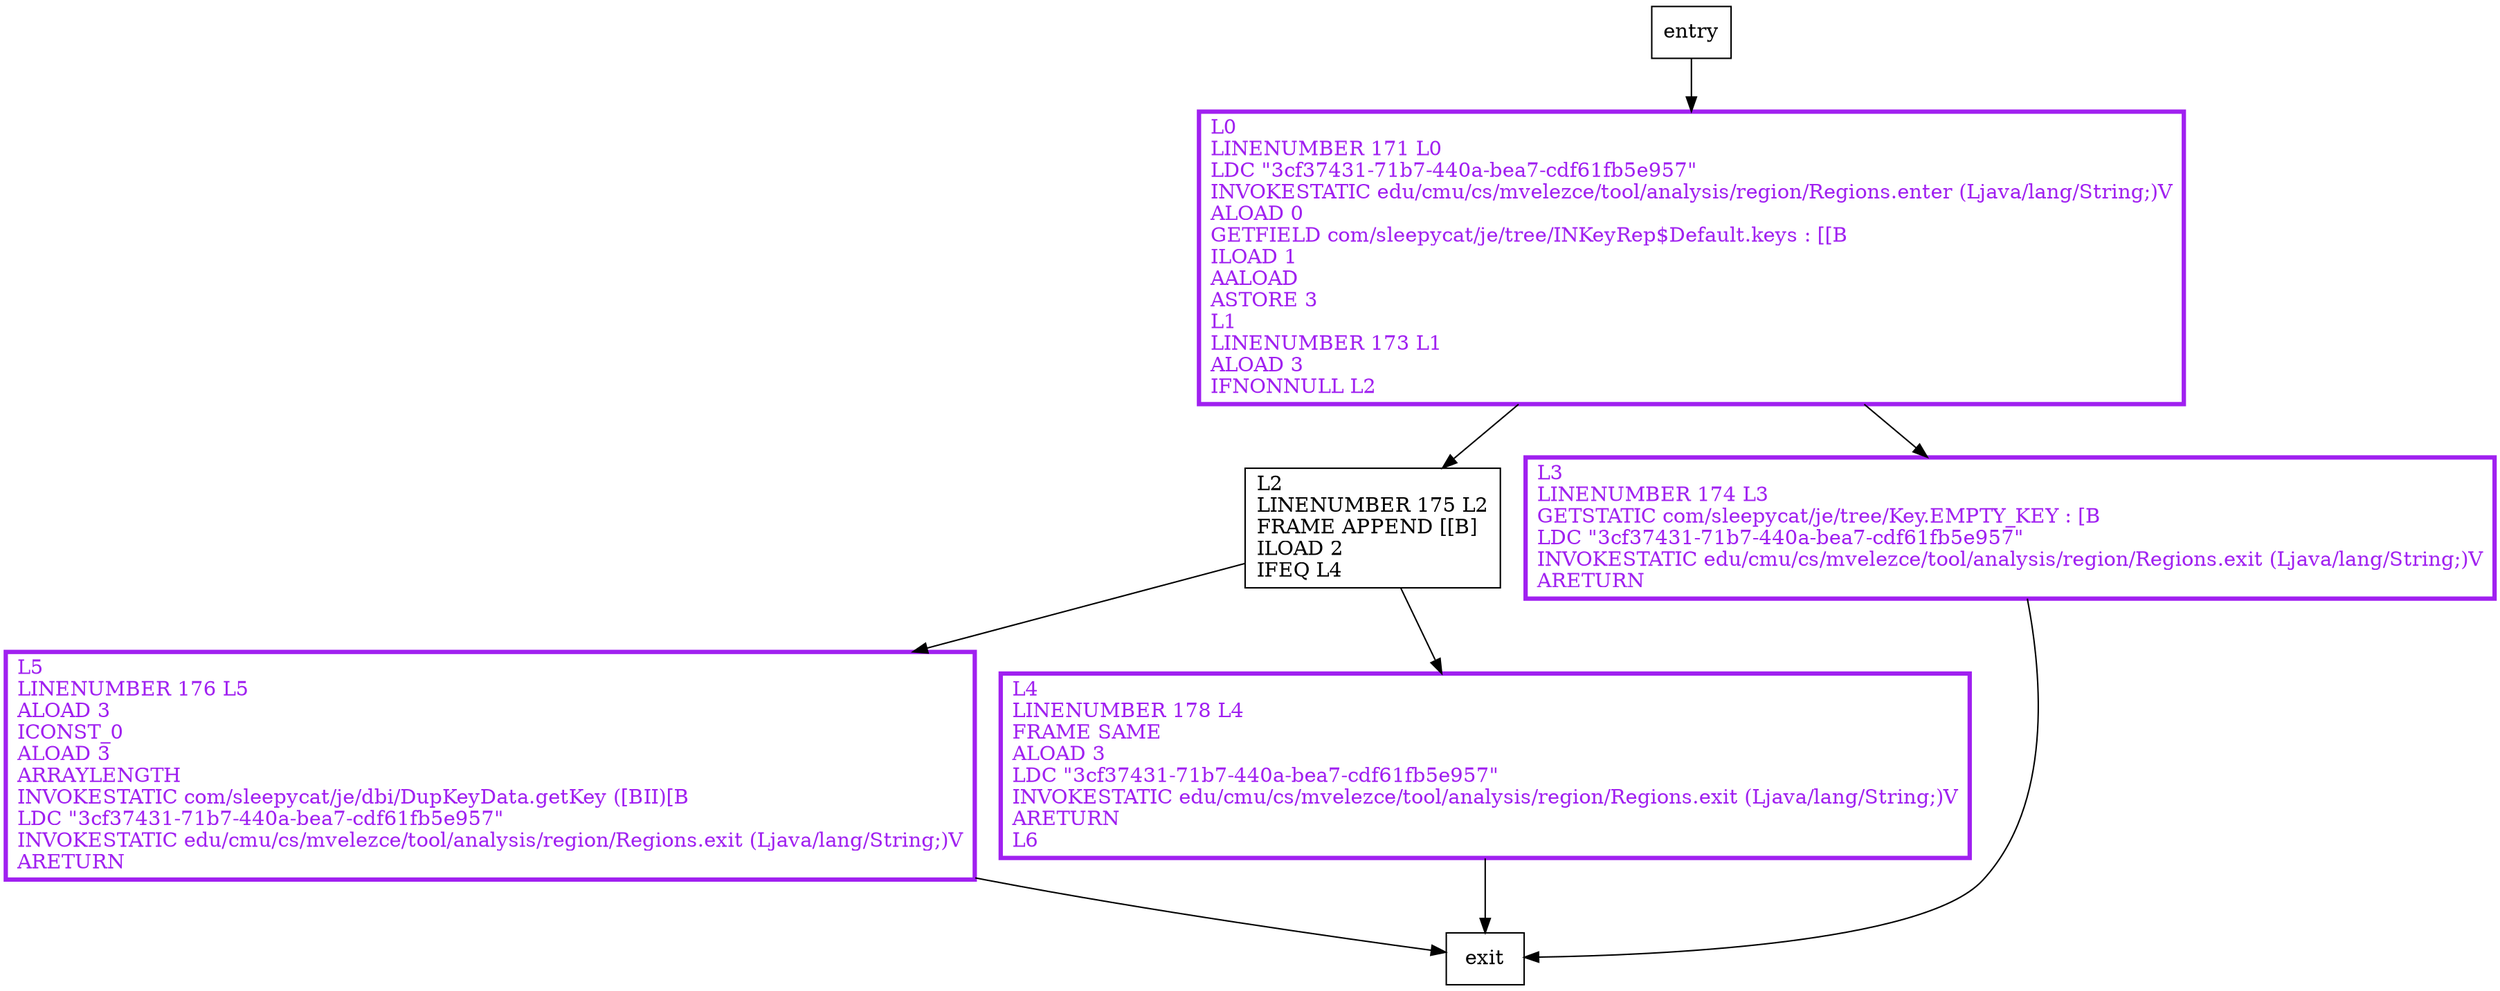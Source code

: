digraph getKey {
node [shape=record];
1858942924 [label="L2\lLINENUMBER 175 L2\lFRAME APPEND [[B]\lILOAD 2\lIFEQ L4\l"];
1733157564 [label="L3\lLINENUMBER 174 L3\lGETSTATIC com/sleepycat/je/tree/Key.EMPTY_KEY : [B\lLDC \"3cf37431-71b7-440a-bea7-cdf61fb5e957\"\lINVOKESTATIC edu/cmu/cs/mvelezce/tool/analysis/region/Regions.exit (Ljava/lang/String;)V\lARETURN\l"];
1760305572 [label="L0\lLINENUMBER 171 L0\lLDC \"3cf37431-71b7-440a-bea7-cdf61fb5e957\"\lINVOKESTATIC edu/cmu/cs/mvelezce/tool/analysis/region/Regions.enter (Ljava/lang/String;)V\lALOAD 0\lGETFIELD com/sleepycat/je/tree/INKeyRep$Default.keys : [[B\lILOAD 1\lAALOAD\lASTORE 3\lL1\lLINENUMBER 173 L1\lALOAD 3\lIFNONNULL L2\l"];
726956616 [label="L5\lLINENUMBER 176 L5\lALOAD 3\lICONST_0\lALOAD 3\lARRAYLENGTH\lINVOKESTATIC com/sleepycat/je/dbi/DupKeyData.getKey ([BII)[B\lLDC \"3cf37431-71b7-440a-bea7-cdf61fb5e957\"\lINVOKESTATIC edu/cmu/cs/mvelezce/tool/analysis/region/Regions.exit (Ljava/lang/String;)V\lARETURN\l"];
582786746 [label="L4\lLINENUMBER 178 L4\lFRAME SAME\lALOAD 3\lLDC \"3cf37431-71b7-440a-bea7-cdf61fb5e957\"\lINVOKESTATIC edu/cmu/cs/mvelezce/tool/analysis/region/Regions.exit (Ljava/lang/String;)V\lARETURN\lL6\l"];
entry;
exit;
entry -> 1760305572;
1858942924 -> 726956616;
1858942924 -> 582786746;
1733157564 -> exit;
1760305572 -> 1858942924;
1760305572 -> 1733157564;
726956616 -> exit;
582786746 -> exit;
1733157564[fontcolor="purple", penwidth=3, color="purple"];
1760305572[fontcolor="purple", penwidth=3, color="purple"];
726956616[fontcolor="purple", penwidth=3, color="purple"];
582786746[fontcolor="purple", penwidth=3, color="purple"];
}
